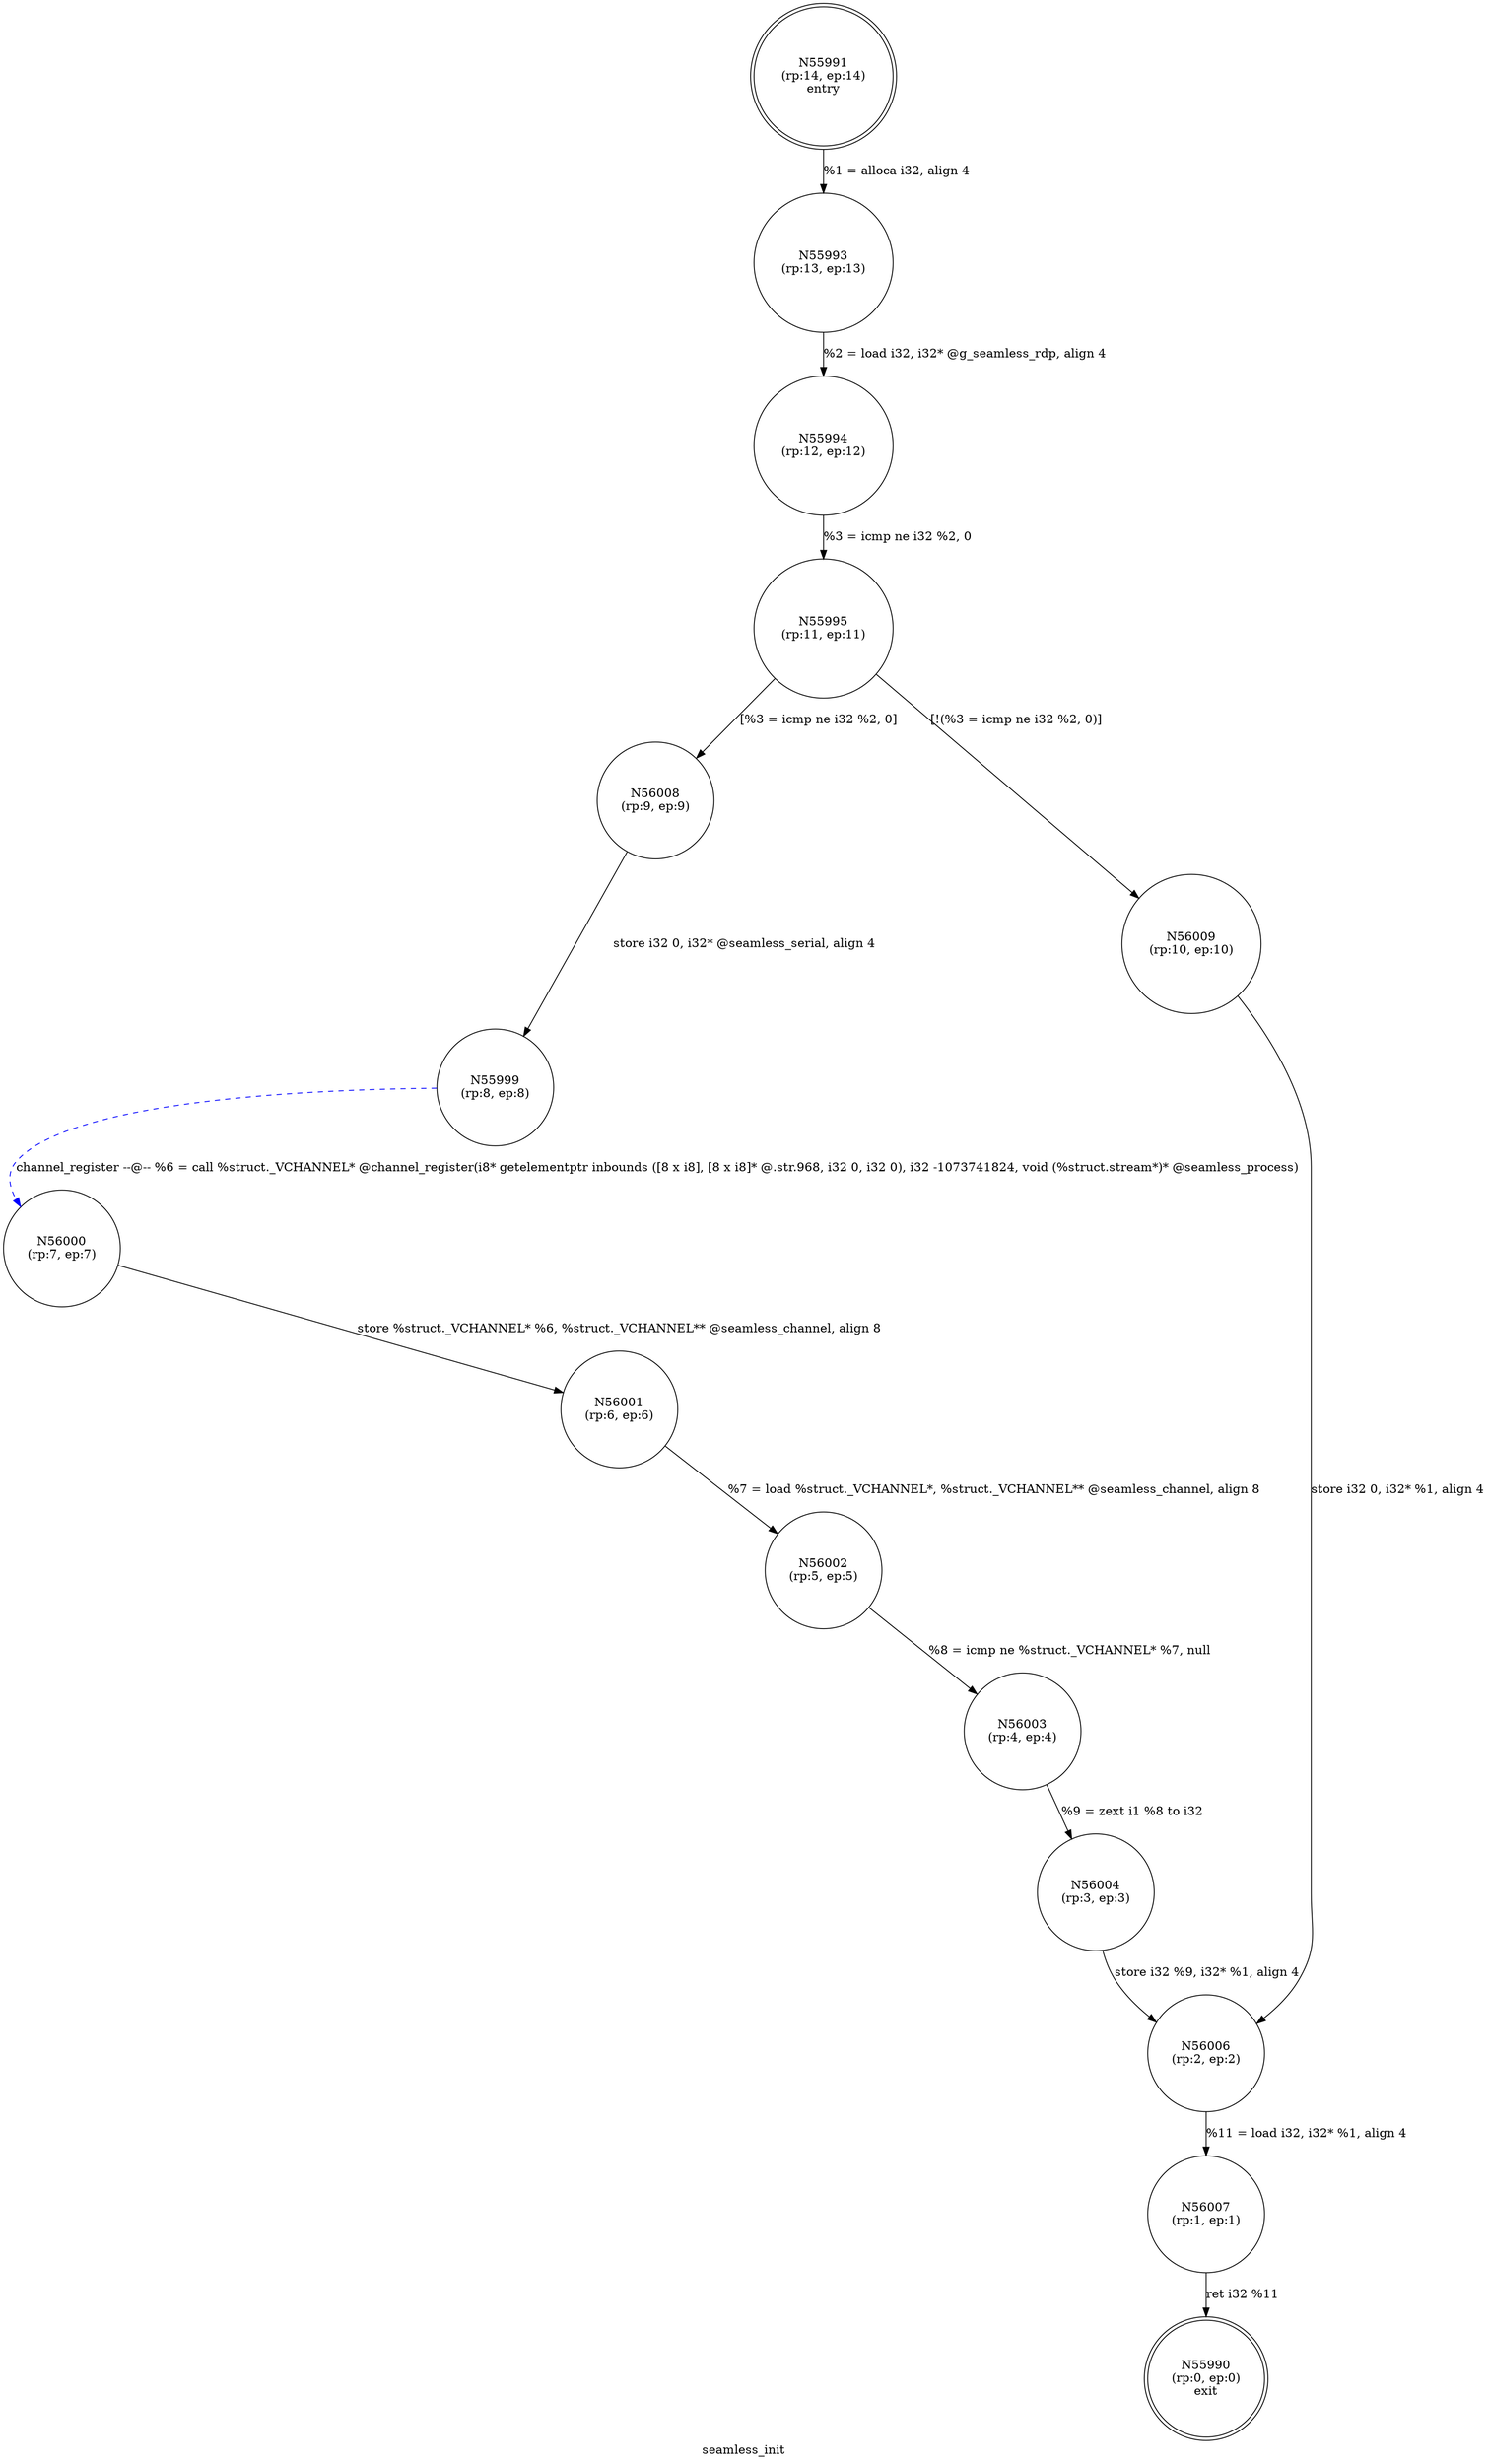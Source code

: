 digraph seamless_init {
label="seamless_init"
55990 [label="N55990\n(rp:0, ep:0)\nexit", shape="doublecircle"]
55991 [label="N55991\n(rp:14, ep:14)\nentry", shape="doublecircle"]
55991 -> 55993 [label="%1 = alloca i32, align 4"]
55993 [label="N55993\n(rp:13, ep:13)", shape="circle"]
55993 -> 55994 [label="%2 = load i32, i32* @g_seamless_rdp, align 4"]
55994 [label="N55994\n(rp:12, ep:12)", shape="circle"]
55994 -> 55995 [label="%3 = icmp ne i32 %2, 0"]
55995 [label="N55995\n(rp:11, ep:11)", shape="circle"]
55995 -> 56008 [label="[%3 = icmp ne i32 %2, 0]"]
55995 -> 56009 [label="[!(%3 = icmp ne i32 %2, 0)]"]
55999 [label="N55999\n(rp:8, ep:8)", shape="circle"]
55999 -> 56000 [label="channel_register --@-- %6 = call %struct._VCHANNEL* @channel_register(i8* getelementptr inbounds ([8 x i8], [8 x i8]* @.str.968, i32 0, i32 0), i32 -1073741824, void (%struct.stream*)* @seamless_process)", style="dashed", color="blue"]
56000 [label="N56000\n(rp:7, ep:7)", shape="circle"]
56000 -> 56001 [label="store %struct._VCHANNEL* %6, %struct._VCHANNEL** @seamless_channel, align 8"]
56001 [label="N56001\n(rp:6, ep:6)", shape="circle"]
56001 -> 56002 [label="%7 = load %struct._VCHANNEL*, %struct._VCHANNEL** @seamless_channel, align 8"]
56002 [label="N56002\n(rp:5, ep:5)", shape="circle"]
56002 -> 56003 [label="%8 = icmp ne %struct._VCHANNEL* %7, null"]
56003 [label="N56003\n(rp:4, ep:4)", shape="circle"]
56003 -> 56004 [label="%9 = zext i1 %8 to i32"]
56004 [label="N56004\n(rp:3, ep:3)", shape="circle"]
56004 -> 56006 [label="store i32 %9, i32* %1, align 4"]
56006 [label="N56006\n(rp:2, ep:2)", shape="circle"]
56006 -> 56007 [label="%11 = load i32, i32* %1, align 4"]
56007 [label="N56007\n(rp:1, ep:1)", shape="circle"]
56007 -> 55990 [label="ret i32 %11"]
56008 [label="N56008\n(rp:9, ep:9)", shape="circle"]
56008 -> 55999 [label="store i32 0, i32* @seamless_serial, align 4"]
56009 [label="N56009\n(rp:10, ep:10)", shape="circle"]
56009 -> 56006 [label="store i32 0, i32* %1, align 4"]
}
